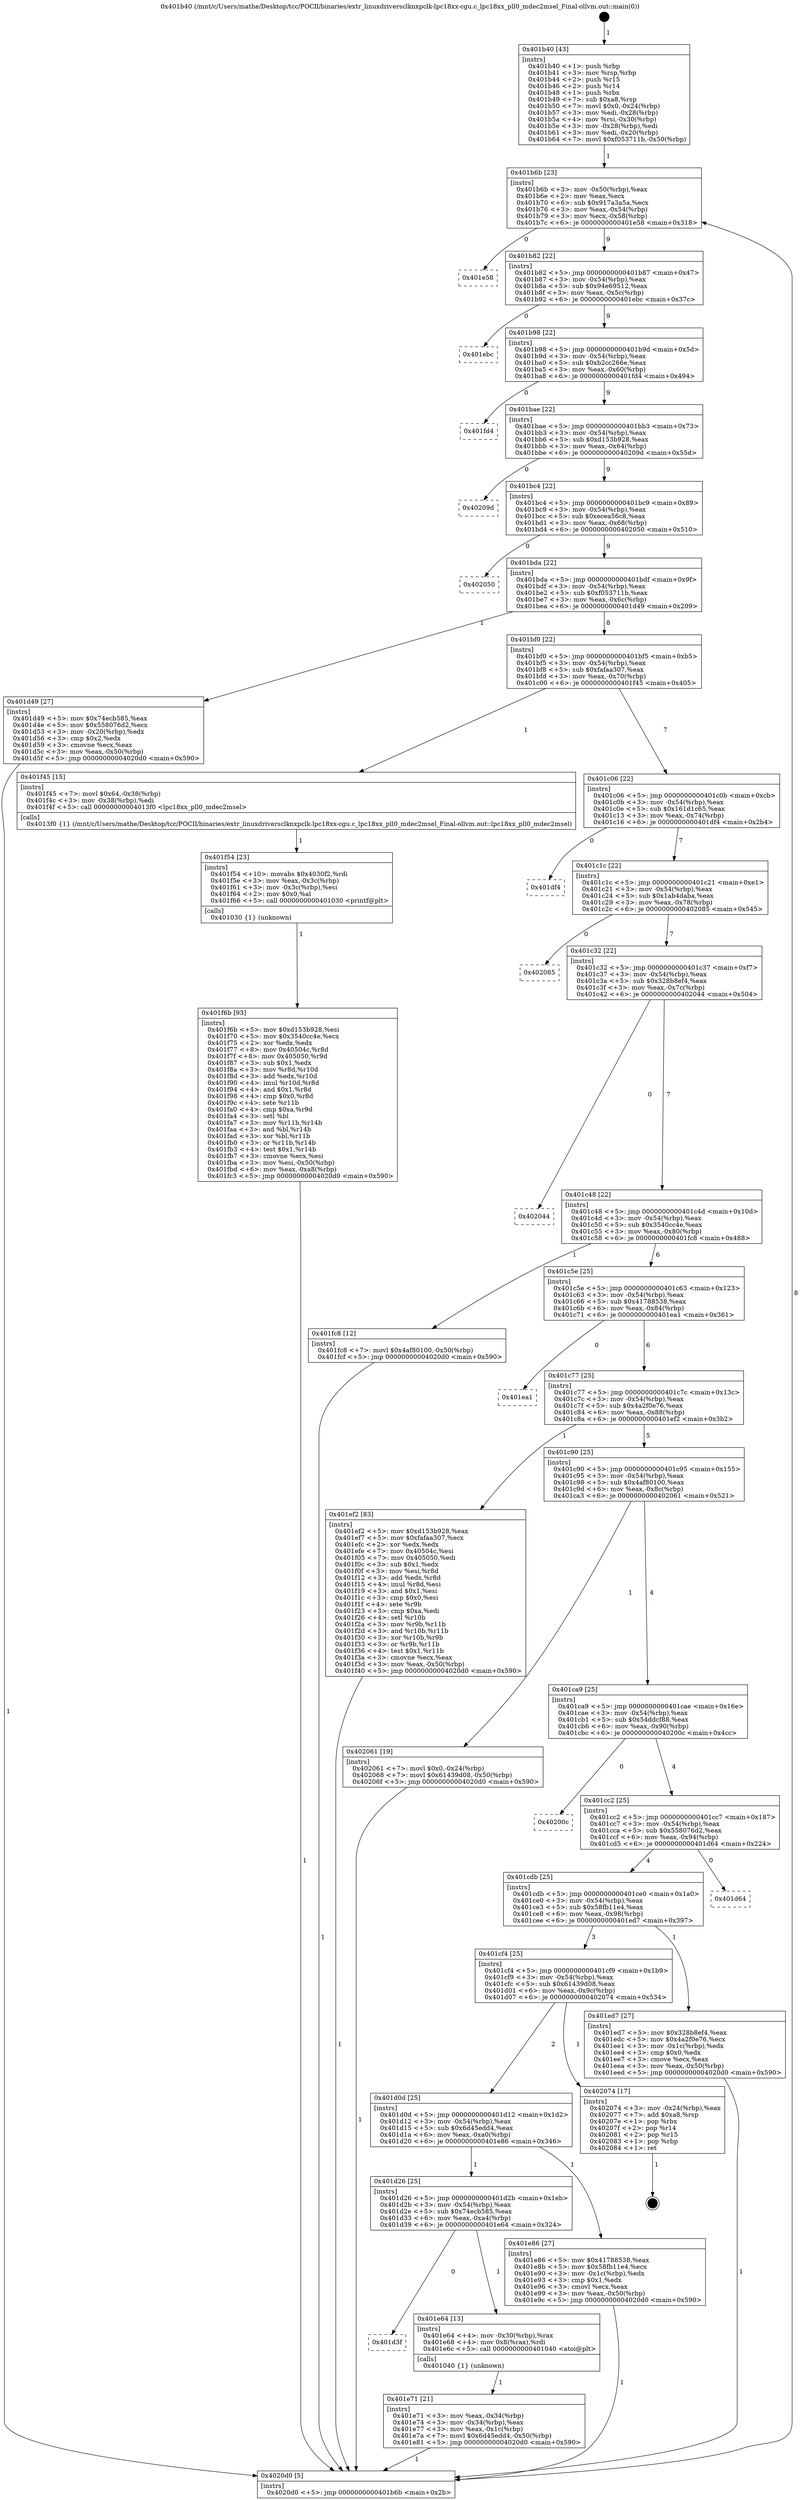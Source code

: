 digraph "0x401b40" {
  label = "0x401b40 (/mnt/c/Users/mathe/Desktop/tcc/POCII/binaries/extr_linuxdriversclknxpclk-lpc18xx-cgu.c_lpc18xx_pll0_mdec2msel_Final-ollvm.out::main(0))"
  labelloc = "t"
  node[shape=record]

  Entry [label="",width=0.3,height=0.3,shape=circle,fillcolor=black,style=filled]
  "0x401b6b" [label="{
     0x401b6b [23]\l
     | [instrs]\l
     &nbsp;&nbsp;0x401b6b \<+3\>: mov -0x50(%rbp),%eax\l
     &nbsp;&nbsp;0x401b6e \<+2\>: mov %eax,%ecx\l
     &nbsp;&nbsp;0x401b70 \<+6\>: sub $0x917a3a5a,%ecx\l
     &nbsp;&nbsp;0x401b76 \<+3\>: mov %eax,-0x54(%rbp)\l
     &nbsp;&nbsp;0x401b79 \<+3\>: mov %ecx,-0x58(%rbp)\l
     &nbsp;&nbsp;0x401b7c \<+6\>: je 0000000000401e58 \<main+0x318\>\l
  }"]
  "0x401e58" [label="{
     0x401e58\l
  }", style=dashed]
  "0x401b82" [label="{
     0x401b82 [22]\l
     | [instrs]\l
     &nbsp;&nbsp;0x401b82 \<+5\>: jmp 0000000000401b87 \<main+0x47\>\l
     &nbsp;&nbsp;0x401b87 \<+3\>: mov -0x54(%rbp),%eax\l
     &nbsp;&nbsp;0x401b8a \<+5\>: sub $0x94e69512,%eax\l
     &nbsp;&nbsp;0x401b8f \<+3\>: mov %eax,-0x5c(%rbp)\l
     &nbsp;&nbsp;0x401b92 \<+6\>: je 0000000000401ebc \<main+0x37c\>\l
  }"]
  Exit [label="",width=0.3,height=0.3,shape=circle,fillcolor=black,style=filled,peripheries=2]
  "0x401ebc" [label="{
     0x401ebc\l
  }", style=dashed]
  "0x401b98" [label="{
     0x401b98 [22]\l
     | [instrs]\l
     &nbsp;&nbsp;0x401b98 \<+5\>: jmp 0000000000401b9d \<main+0x5d\>\l
     &nbsp;&nbsp;0x401b9d \<+3\>: mov -0x54(%rbp),%eax\l
     &nbsp;&nbsp;0x401ba0 \<+5\>: sub $0xb2cc266e,%eax\l
     &nbsp;&nbsp;0x401ba5 \<+3\>: mov %eax,-0x60(%rbp)\l
     &nbsp;&nbsp;0x401ba8 \<+6\>: je 0000000000401fd4 \<main+0x494\>\l
  }"]
  "0x401f6b" [label="{
     0x401f6b [93]\l
     | [instrs]\l
     &nbsp;&nbsp;0x401f6b \<+5\>: mov $0xd153b928,%esi\l
     &nbsp;&nbsp;0x401f70 \<+5\>: mov $0x3540cc4e,%ecx\l
     &nbsp;&nbsp;0x401f75 \<+2\>: xor %edx,%edx\l
     &nbsp;&nbsp;0x401f77 \<+8\>: mov 0x40504c,%r8d\l
     &nbsp;&nbsp;0x401f7f \<+8\>: mov 0x405050,%r9d\l
     &nbsp;&nbsp;0x401f87 \<+3\>: sub $0x1,%edx\l
     &nbsp;&nbsp;0x401f8a \<+3\>: mov %r8d,%r10d\l
     &nbsp;&nbsp;0x401f8d \<+3\>: add %edx,%r10d\l
     &nbsp;&nbsp;0x401f90 \<+4\>: imul %r10d,%r8d\l
     &nbsp;&nbsp;0x401f94 \<+4\>: and $0x1,%r8d\l
     &nbsp;&nbsp;0x401f98 \<+4\>: cmp $0x0,%r8d\l
     &nbsp;&nbsp;0x401f9c \<+4\>: sete %r11b\l
     &nbsp;&nbsp;0x401fa0 \<+4\>: cmp $0xa,%r9d\l
     &nbsp;&nbsp;0x401fa4 \<+3\>: setl %bl\l
     &nbsp;&nbsp;0x401fa7 \<+3\>: mov %r11b,%r14b\l
     &nbsp;&nbsp;0x401faa \<+3\>: and %bl,%r14b\l
     &nbsp;&nbsp;0x401fad \<+3\>: xor %bl,%r11b\l
     &nbsp;&nbsp;0x401fb0 \<+3\>: or %r11b,%r14b\l
     &nbsp;&nbsp;0x401fb3 \<+4\>: test $0x1,%r14b\l
     &nbsp;&nbsp;0x401fb7 \<+3\>: cmovne %ecx,%esi\l
     &nbsp;&nbsp;0x401fba \<+3\>: mov %esi,-0x50(%rbp)\l
     &nbsp;&nbsp;0x401fbd \<+6\>: mov %eax,-0xa8(%rbp)\l
     &nbsp;&nbsp;0x401fc3 \<+5\>: jmp 00000000004020d0 \<main+0x590\>\l
  }"]
  "0x401fd4" [label="{
     0x401fd4\l
  }", style=dashed]
  "0x401bae" [label="{
     0x401bae [22]\l
     | [instrs]\l
     &nbsp;&nbsp;0x401bae \<+5\>: jmp 0000000000401bb3 \<main+0x73\>\l
     &nbsp;&nbsp;0x401bb3 \<+3\>: mov -0x54(%rbp),%eax\l
     &nbsp;&nbsp;0x401bb6 \<+5\>: sub $0xd153b928,%eax\l
     &nbsp;&nbsp;0x401bbb \<+3\>: mov %eax,-0x64(%rbp)\l
     &nbsp;&nbsp;0x401bbe \<+6\>: je 000000000040209d \<main+0x55d\>\l
  }"]
  "0x401f54" [label="{
     0x401f54 [23]\l
     | [instrs]\l
     &nbsp;&nbsp;0x401f54 \<+10\>: movabs $0x4030f2,%rdi\l
     &nbsp;&nbsp;0x401f5e \<+3\>: mov %eax,-0x3c(%rbp)\l
     &nbsp;&nbsp;0x401f61 \<+3\>: mov -0x3c(%rbp),%esi\l
     &nbsp;&nbsp;0x401f64 \<+2\>: mov $0x0,%al\l
     &nbsp;&nbsp;0x401f66 \<+5\>: call 0000000000401030 \<printf@plt\>\l
     | [calls]\l
     &nbsp;&nbsp;0x401030 \{1\} (unknown)\l
  }"]
  "0x40209d" [label="{
     0x40209d\l
  }", style=dashed]
  "0x401bc4" [label="{
     0x401bc4 [22]\l
     | [instrs]\l
     &nbsp;&nbsp;0x401bc4 \<+5\>: jmp 0000000000401bc9 \<main+0x89\>\l
     &nbsp;&nbsp;0x401bc9 \<+3\>: mov -0x54(%rbp),%eax\l
     &nbsp;&nbsp;0x401bcc \<+5\>: sub $0xecea56c8,%eax\l
     &nbsp;&nbsp;0x401bd1 \<+3\>: mov %eax,-0x68(%rbp)\l
     &nbsp;&nbsp;0x401bd4 \<+6\>: je 0000000000402050 \<main+0x510\>\l
  }"]
  "0x401e71" [label="{
     0x401e71 [21]\l
     | [instrs]\l
     &nbsp;&nbsp;0x401e71 \<+3\>: mov %eax,-0x34(%rbp)\l
     &nbsp;&nbsp;0x401e74 \<+3\>: mov -0x34(%rbp),%eax\l
     &nbsp;&nbsp;0x401e77 \<+3\>: mov %eax,-0x1c(%rbp)\l
     &nbsp;&nbsp;0x401e7a \<+7\>: movl $0x6d45edd4,-0x50(%rbp)\l
     &nbsp;&nbsp;0x401e81 \<+5\>: jmp 00000000004020d0 \<main+0x590\>\l
  }"]
  "0x402050" [label="{
     0x402050\l
  }", style=dashed]
  "0x401bda" [label="{
     0x401bda [22]\l
     | [instrs]\l
     &nbsp;&nbsp;0x401bda \<+5\>: jmp 0000000000401bdf \<main+0x9f\>\l
     &nbsp;&nbsp;0x401bdf \<+3\>: mov -0x54(%rbp),%eax\l
     &nbsp;&nbsp;0x401be2 \<+5\>: sub $0xf053711b,%eax\l
     &nbsp;&nbsp;0x401be7 \<+3\>: mov %eax,-0x6c(%rbp)\l
     &nbsp;&nbsp;0x401bea \<+6\>: je 0000000000401d49 \<main+0x209\>\l
  }"]
  "0x401d3f" [label="{
     0x401d3f\l
  }", style=dashed]
  "0x401d49" [label="{
     0x401d49 [27]\l
     | [instrs]\l
     &nbsp;&nbsp;0x401d49 \<+5\>: mov $0x74ecb585,%eax\l
     &nbsp;&nbsp;0x401d4e \<+5\>: mov $0x558076d2,%ecx\l
     &nbsp;&nbsp;0x401d53 \<+3\>: mov -0x20(%rbp),%edx\l
     &nbsp;&nbsp;0x401d56 \<+3\>: cmp $0x2,%edx\l
     &nbsp;&nbsp;0x401d59 \<+3\>: cmovne %ecx,%eax\l
     &nbsp;&nbsp;0x401d5c \<+3\>: mov %eax,-0x50(%rbp)\l
     &nbsp;&nbsp;0x401d5f \<+5\>: jmp 00000000004020d0 \<main+0x590\>\l
  }"]
  "0x401bf0" [label="{
     0x401bf0 [22]\l
     | [instrs]\l
     &nbsp;&nbsp;0x401bf0 \<+5\>: jmp 0000000000401bf5 \<main+0xb5\>\l
     &nbsp;&nbsp;0x401bf5 \<+3\>: mov -0x54(%rbp),%eax\l
     &nbsp;&nbsp;0x401bf8 \<+5\>: sub $0xfafaa307,%eax\l
     &nbsp;&nbsp;0x401bfd \<+3\>: mov %eax,-0x70(%rbp)\l
     &nbsp;&nbsp;0x401c00 \<+6\>: je 0000000000401f45 \<main+0x405\>\l
  }"]
  "0x4020d0" [label="{
     0x4020d0 [5]\l
     | [instrs]\l
     &nbsp;&nbsp;0x4020d0 \<+5\>: jmp 0000000000401b6b \<main+0x2b\>\l
  }"]
  "0x401b40" [label="{
     0x401b40 [43]\l
     | [instrs]\l
     &nbsp;&nbsp;0x401b40 \<+1\>: push %rbp\l
     &nbsp;&nbsp;0x401b41 \<+3\>: mov %rsp,%rbp\l
     &nbsp;&nbsp;0x401b44 \<+2\>: push %r15\l
     &nbsp;&nbsp;0x401b46 \<+2\>: push %r14\l
     &nbsp;&nbsp;0x401b48 \<+1\>: push %rbx\l
     &nbsp;&nbsp;0x401b49 \<+7\>: sub $0xa8,%rsp\l
     &nbsp;&nbsp;0x401b50 \<+7\>: movl $0x0,-0x24(%rbp)\l
     &nbsp;&nbsp;0x401b57 \<+3\>: mov %edi,-0x28(%rbp)\l
     &nbsp;&nbsp;0x401b5a \<+4\>: mov %rsi,-0x30(%rbp)\l
     &nbsp;&nbsp;0x401b5e \<+3\>: mov -0x28(%rbp),%edi\l
     &nbsp;&nbsp;0x401b61 \<+3\>: mov %edi,-0x20(%rbp)\l
     &nbsp;&nbsp;0x401b64 \<+7\>: movl $0xf053711b,-0x50(%rbp)\l
  }"]
  "0x401e64" [label="{
     0x401e64 [13]\l
     | [instrs]\l
     &nbsp;&nbsp;0x401e64 \<+4\>: mov -0x30(%rbp),%rax\l
     &nbsp;&nbsp;0x401e68 \<+4\>: mov 0x8(%rax),%rdi\l
     &nbsp;&nbsp;0x401e6c \<+5\>: call 0000000000401040 \<atoi@plt\>\l
     | [calls]\l
     &nbsp;&nbsp;0x401040 \{1\} (unknown)\l
  }"]
  "0x401f45" [label="{
     0x401f45 [15]\l
     | [instrs]\l
     &nbsp;&nbsp;0x401f45 \<+7\>: movl $0x64,-0x38(%rbp)\l
     &nbsp;&nbsp;0x401f4c \<+3\>: mov -0x38(%rbp),%edi\l
     &nbsp;&nbsp;0x401f4f \<+5\>: call 00000000004013f0 \<lpc18xx_pll0_mdec2msel\>\l
     | [calls]\l
     &nbsp;&nbsp;0x4013f0 \{1\} (/mnt/c/Users/mathe/Desktop/tcc/POCII/binaries/extr_linuxdriversclknxpclk-lpc18xx-cgu.c_lpc18xx_pll0_mdec2msel_Final-ollvm.out::lpc18xx_pll0_mdec2msel)\l
  }"]
  "0x401c06" [label="{
     0x401c06 [22]\l
     | [instrs]\l
     &nbsp;&nbsp;0x401c06 \<+5\>: jmp 0000000000401c0b \<main+0xcb\>\l
     &nbsp;&nbsp;0x401c0b \<+3\>: mov -0x54(%rbp),%eax\l
     &nbsp;&nbsp;0x401c0e \<+5\>: sub $0x161d1c65,%eax\l
     &nbsp;&nbsp;0x401c13 \<+3\>: mov %eax,-0x74(%rbp)\l
     &nbsp;&nbsp;0x401c16 \<+6\>: je 0000000000401df4 \<main+0x2b4\>\l
  }"]
  "0x401d26" [label="{
     0x401d26 [25]\l
     | [instrs]\l
     &nbsp;&nbsp;0x401d26 \<+5\>: jmp 0000000000401d2b \<main+0x1eb\>\l
     &nbsp;&nbsp;0x401d2b \<+3\>: mov -0x54(%rbp),%eax\l
     &nbsp;&nbsp;0x401d2e \<+5\>: sub $0x74ecb585,%eax\l
     &nbsp;&nbsp;0x401d33 \<+6\>: mov %eax,-0xa4(%rbp)\l
     &nbsp;&nbsp;0x401d39 \<+6\>: je 0000000000401e64 \<main+0x324\>\l
  }"]
  "0x401df4" [label="{
     0x401df4\l
  }", style=dashed]
  "0x401c1c" [label="{
     0x401c1c [22]\l
     | [instrs]\l
     &nbsp;&nbsp;0x401c1c \<+5\>: jmp 0000000000401c21 \<main+0xe1\>\l
     &nbsp;&nbsp;0x401c21 \<+3\>: mov -0x54(%rbp),%eax\l
     &nbsp;&nbsp;0x401c24 \<+5\>: sub $0x1ab4daba,%eax\l
     &nbsp;&nbsp;0x401c29 \<+3\>: mov %eax,-0x78(%rbp)\l
     &nbsp;&nbsp;0x401c2c \<+6\>: je 0000000000402085 \<main+0x545\>\l
  }"]
  "0x401e86" [label="{
     0x401e86 [27]\l
     | [instrs]\l
     &nbsp;&nbsp;0x401e86 \<+5\>: mov $0x41788538,%eax\l
     &nbsp;&nbsp;0x401e8b \<+5\>: mov $0x58fb11e4,%ecx\l
     &nbsp;&nbsp;0x401e90 \<+3\>: mov -0x1c(%rbp),%edx\l
     &nbsp;&nbsp;0x401e93 \<+3\>: cmp $0x1,%edx\l
     &nbsp;&nbsp;0x401e96 \<+3\>: cmovl %ecx,%eax\l
     &nbsp;&nbsp;0x401e99 \<+3\>: mov %eax,-0x50(%rbp)\l
     &nbsp;&nbsp;0x401e9c \<+5\>: jmp 00000000004020d0 \<main+0x590\>\l
  }"]
  "0x402085" [label="{
     0x402085\l
  }", style=dashed]
  "0x401c32" [label="{
     0x401c32 [22]\l
     | [instrs]\l
     &nbsp;&nbsp;0x401c32 \<+5\>: jmp 0000000000401c37 \<main+0xf7\>\l
     &nbsp;&nbsp;0x401c37 \<+3\>: mov -0x54(%rbp),%eax\l
     &nbsp;&nbsp;0x401c3a \<+5\>: sub $0x328b8ef4,%eax\l
     &nbsp;&nbsp;0x401c3f \<+3\>: mov %eax,-0x7c(%rbp)\l
     &nbsp;&nbsp;0x401c42 \<+6\>: je 0000000000402044 \<main+0x504\>\l
  }"]
  "0x401d0d" [label="{
     0x401d0d [25]\l
     | [instrs]\l
     &nbsp;&nbsp;0x401d0d \<+5\>: jmp 0000000000401d12 \<main+0x1d2\>\l
     &nbsp;&nbsp;0x401d12 \<+3\>: mov -0x54(%rbp),%eax\l
     &nbsp;&nbsp;0x401d15 \<+5\>: sub $0x6d45edd4,%eax\l
     &nbsp;&nbsp;0x401d1a \<+6\>: mov %eax,-0xa0(%rbp)\l
     &nbsp;&nbsp;0x401d20 \<+6\>: je 0000000000401e86 \<main+0x346\>\l
  }"]
  "0x402044" [label="{
     0x402044\l
  }", style=dashed]
  "0x401c48" [label="{
     0x401c48 [22]\l
     | [instrs]\l
     &nbsp;&nbsp;0x401c48 \<+5\>: jmp 0000000000401c4d \<main+0x10d\>\l
     &nbsp;&nbsp;0x401c4d \<+3\>: mov -0x54(%rbp),%eax\l
     &nbsp;&nbsp;0x401c50 \<+5\>: sub $0x3540cc4e,%eax\l
     &nbsp;&nbsp;0x401c55 \<+3\>: mov %eax,-0x80(%rbp)\l
     &nbsp;&nbsp;0x401c58 \<+6\>: je 0000000000401fc8 \<main+0x488\>\l
  }"]
  "0x402074" [label="{
     0x402074 [17]\l
     | [instrs]\l
     &nbsp;&nbsp;0x402074 \<+3\>: mov -0x24(%rbp),%eax\l
     &nbsp;&nbsp;0x402077 \<+7\>: add $0xa8,%rsp\l
     &nbsp;&nbsp;0x40207e \<+1\>: pop %rbx\l
     &nbsp;&nbsp;0x40207f \<+2\>: pop %r14\l
     &nbsp;&nbsp;0x402081 \<+2\>: pop %r15\l
     &nbsp;&nbsp;0x402083 \<+1\>: pop %rbp\l
     &nbsp;&nbsp;0x402084 \<+1\>: ret\l
  }"]
  "0x401fc8" [label="{
     0x401fc8 [12]\l
     | [instrs]\l
     &nbsp;&nbsp;0x401fc8 \<+7\>: movl $0x4af80100,-0x50(%rbp)\l
     &nbsp;&nbsp;0x401fcf \<+5\>: jmp 00000000004020d0 \<main+0x590\>\l
  }"]
  "0x401c5e" [label="{
     0x401c5e [25]\l
     | [instrs]\l
     &nbsp;&nbsp;0x401c5e \<+5\>: jmp 0000000000401c63 \<main+0x123\>\l
     &nbsp;&nbsp;0x401c63 \<+3\>: mov -0x54(%rbp),%eax\l
     &nbsp;&nbsp;0x401c66 \<+5\>: sub $0x41788538,%eax\l
     &nbsp;&nbsp;0x401c6b \<+6\>: mov %eax,-0x84(%rbp)\l
     &nbsp;&nbsp;0x401c71 \<+6\>: je 0000000000401ea1 \<main+0x361\>\l
  }"]
  "0x401cf4" [label="{
     0x401cf4 [25]\l
     | [instrs]\l
     &nbsp;&nbsp;0x401cf4 \<+5\>: jmp 0000000000401cf9 \<main+0x1b9\>\l
     &nbsp;&nbsp;0x401cf9 \<+3\>: mov -0x54(%rbp),%eax\l
     &nbsp;&nbsp;0x401cfc \<+5\>: sub $0x61439d08,%eax\l
     &nbsp;&nbsp;0x401d01 \<+6\>: mov %eax,-0x9c(%rbp)\l
     &nbsp;&nbsp;0x401d07 \<+6\>: je 0000000000402074 \<main+0x534\>\l
  }"]
  "0x401ea1" [label="{
     0x401ea1\l
  }", style=dashed]
  "0x401c77" [label="{
     0x401c77 [25]\l
     | [instrs]\l
     &nbsp;&nbsp;0x401c77 \<+5\>: jmp 0000000000401c7c \<main+0x13c\>\l
     &nbsp;&nbsp;0x401c7c \<+3\>: mov -0x54(%rbp),%eax\l
     &nbsp;&nbsp;0x401c7f \<+5\>: sub $0x4a2f0e76,%eax\l
     &nbsp;&nbsp;0x401c84 \<+6\>: mov %eax,-0x88(%rbp)\l
     &nbsp;&nbsp;0x401c8a \<+6\>: je 0000000000401ef2 \<main+0x3b2\>\l
  }"]
  "0x401ed7" [label="{
     0x401ed7 [27]\l
     | [instrs]\l
     &nbsp;&nbsp;0x401ed7 \<+5\>: mov $0x328b8ef4,%eax\l
     &nbsp;&nbsp;0x401edc \<+5\>: mov $0x4a2f0e76,%ecx\l
     &nbsp;&nbsp;0x401ee1 \<+3\>: mov -0x1c(%rbp),%edx\l
     &nbsp;&nbsp;0x401ee4 \<+3\>: cmp $0x0,%edx\l
     &nbsp;&nbsp;0x401ee7 \<+3\>: cmove %ecx,%eax\l
     &nbsp;&nbsp;0x401eea \<+3\>: mov %eax,-0x50(%rbp)\l
     &nbsp;&nbsp;0x401eed \<+5\>: jmp 00000000004020d0 \<main+0x590\>\l
  }"]
  "0x401ef2" [label="{
     0x401ef2 [83]\l
     | [instrs]\l
     &nbsp;&nbsp;0x401ef2 \<+5\>: mov $0xd153b928,%eax\l
     &nbsp;&nbsp;0x401ef7 \<+5\>: mov $0xfafaa307,%ecx\l
     &nbsp;&nbsp;0x401efc \<+2\>: xor %edx,%edx\l
     &nbsp;&nbsp;0x401efe \<+7\>: mov 0x40504c,%esi\l
     &nbsp;&nbsp;0x401f05 \<+7\>: mov 0x405050,%edi\l
     &nbsp;&nbsp;0x401f0c \<+3\>: sub $0x1,%edx\l
     &nbsp;&nbsp;0x401f0f \<+3\>: mov %esi,%r8d\l
     &nbsp;&nbsp;0x401f12 \<+3\>: add %edx,%r8d\l
     &nbsp;&nbsp;0x401f15 \<+4\>: imul %r8d,%esi\l
     &nbsp;&nbsp;0x401f19 \<+3\>: and $0x1,%esi\l
     &nbsp;&nbsp;0x401f1c \<+3\>: cmp $0x0,%esi\l
     &nbsp;&nbsp;0x401f1f \<+4\>: sete %r9b\l
     &nbsp;&nbsp;0x401f23 \<+3\>: cmp $0xa,%edi\l
     &nbsp;&nbsp;0x401f26 \<+4\>: setl %r10b\l
     &nbsp;&nbsp;0x401f2a \<+3\>: mov %r9b,%r11b\l
     &nbsp;&nbsp;0x401f2d \<+3\>: and %r10b,%r11b\l
     &nbsp;&nbsp;0x401f30 \<+3\>: xor %r10b,%r9b\l
     &nbsp;&nbsp;0x401f33 \<+3\>: or %r9b,%r11b\l
     &nbsp;&nbsp;0x401f36 \<+4\>: test $0x1,%r11b\l
     &nbsp;&nbsp;0x401f3a \<+3\>: cmovne %ecx,%eax\l
     &nbsp;&nbsp;0x401f3d \<+3\>: mov %eax,-0x50(%rbp)\l
     &nbsp;&nbsp;0x401f40 \<+5\>: jmp 00000000004020d0 \<main+0x590\>\l
  }"]
  "0x401c90" [label="{
     0x401c90 [25]\l
     | [instrs]\l
     &nbsp;&nbsp;0x401c90 \<+5\>: jmp 0000000000401c95 \<main+0x155\>\l
     &nbsp;&nbsp;0x401c95 \<+3\>: mov -0x54(%rbp),%eax\l
     &nbsp;&nbsp;0x401c98 \<+5\>: sub $0x4af80100,%eax\l
     &nbsp;&nbsp;0x401c9d \<+6\>: mov %eax,-0x8c(%rbp)\l
     &nbsp;&nbsp;0x401ca3 \<+6\>: je 0000000000402061 \<main+0x521\>\l
  }"]
  "0x401cdb" [label="{
     0x401cdb [25]\l
     | [instrs]\l
     &nbsp;&nbsp;0x401cdb \<+5\>: jmp 0000000000401ce0 \<main+0x1a0\>\l
     &nbsp;&nbsp;0x401ce0 \<+3\>: mov -0x54(%rbp),%eax\l
     &nbsp;&nbsp;0x401ce3 \<+5\>: sub $0x58fb11e4,%eax\l
     &nbsp;&nbsp;0x401ce8 \<+6\>: mov %eax,-0x98(%rbp)\l
     &nbsp;&nbsp;0x401cee \<+6\>: je 0000000000401ed7 \<main+0x397\>\l
  }"]
  "0x402061" [label="{
     0x402061 [19]\l
     | [instrs]\l
     &nbsp;&nbsp;0x402061 \<+7\>: movl $0x0,-0x24(%rbp)\l
     &nbsp;&nbsp;0x402068 \<+7\>: movl $0x61439d08,-0x50(%rbp)\l
     &nbsp;&nbsp;0x40206f \<+5\>: jmp 00000000004020d0 \<main+0x590\>\l
  }"]
  "0x401ca9" [label="{
     0x401ca9 [25]\l
     | [instrs]\l
     &nbsp;&nbsp;0x401ca9 \<+5\>: jmp 0000000000401cae \<main+0x16e\>\l
     &nbsp;&nbsp;0x401cae \<+3\>: mov -0x54(%rbp),%eax\l
     &nbsp;&nbsp;0x401cb1 \<+5\>: sub $0x54ddcf88,%eax\l
     &nbsp;&nbsp;0x401cb6 \<+6\>: mov %eax,-0x90(%rbp)\l
     &nbsp;&nbsp;0x401cbc \<+6\>: je 000000000040200c \<main+0x4cc\>\l
  }"]
  "0x401d64" [label="{
     0x401d64\l
  }", style=dashed]
  "0x40200c" [label="{
     0x40200c\l
  }", style=dashed]
  "0x401cc2" [label="{
     0x401cc2 [25]\l
     | [instrs]\l
     &nbsp;&nbsp;0x401cc2 \<+5\>: jmp 0000000000401cc7 \<main+0x187\>\l
     &nbsp;&nbsp;0x401cc7 \<+3\>: mov -0x54(%rbp),%eax\l
     &nbsp;&nbsp;0x401cca \<+5\>: sub $0x558076d2,%eax\l
     &nbsp;&nbsp;0x401ccf \<+6\>: mov %eax,-0x94(%rbp)\l
     &nbsp;&nbsp;0x401cd5 \<+6\>: je 0000000000401d64 \<main+0x224\>\l
  }"]
  Entry -> "0x401b40" [label=" 1"]
  "0x401b6b" -> "0x401e58" [label=" 0"]
  "0x401b6b" -> "0x401b82" [label=" 9"]
  "0x402074" -> Exit [label=" 1"]
  "0x401b82" -> "0x401ebc" [label=" 0"]
  "0x401b82" -> "0x401b98" [label=" 9"]
  "0x402061" -> "0x4020d0" [label=" 1"]
  "0x401b98" -> "0x401fd4" [label=" 0"]
  "0x401b98" -> "0x401bae" [label=" 9"]
  "0x401fc8" -> "0x4020d0" [label=" 1"]
  "0x401bae" -> "0x40209d" [label=" 0"]
  "0x401bae" -> "0x401bc4" [label=" 9"]
  "0x401f6b" -> "0x4020d0" [label=" 1"]
  "0x401bc4" -> "0x402050" [label=" 0"]
  "0x401bc4" -> "0x401bda" [label=" 9"]
  "0x401f54" -> "0x401f6b" [label=" 1"]
  "0x401bda" -> "0x401d49" [label=" 1"]
  "0x401bda" -> "0x401bf0" [label=" 8"]
  "0x401d49" -> "0x4020d0" [label=" 1"]
  "0x401b40" -> "0x401b6b" [label=" 1"]
  "0x4020d0" -> "0x401b6b" [label=" 8"]
  "0x401f45" -> "0x401f54" [label=" 1"]
  "0x401bf0" -> "0x401f45" [label=" 1"]
  "0x401bf0" -> "0x401c06" [label=" 7"]
  "0x401ef2" -> "0x4020d0" [label=" 1"]
  "0x401c06" -> "0x401df4" [label=" 0"]
  "0x401c06" -> "0x401c1c" [label=" 7"]
  "0x401e86" -> "0x4020d0" [label=" 1"]
  "0x401c1c" -> "0x402085" [label=" 0"]
  "0x401c1c" -> "0x401c32" [label=" 7"]
  "0x401e71" -> "0x4020d0" [label=" 1"]
  "0x401c32" -> "0x402044" [label=" 0"]
  "0x401c32" -> "0x401c48" [label=" 7"]
  "0x401d26" -> "0x401d3f" [label=" 0"]
  "0x401c48" -> "0x401fc8" [label=" 1"]
  "0x401c48" -> "0x401c5e" [label=" 6"]
  "0x401d26" -> "0x401e64" [label=" 1"]
  "0x401c5e" -> "0x401ea1" [label=" 0"]
  "0x401c5e" -> "0x401c77" [label=" 6"]
  "0x401d0d" -> "0x401d26" [label=" 1"]
  "0x401c77" -> "0x401ef2" [label=" 1"]
  "0x401c77" -> "0x401c90" [label=" 5"]
  "0x401d0d" -> "0x401e86" [label=" 1"]
  "0x401c90" -> "0x402061" [label=" 1"]
  "0x401c90" -> "0x401ca9" [label=" 4"]
  "0x401cf4" -> "0x401d0d" [label=" 2"]
  "0x401ca9" -> "0x40200c" [label=" 0"]
  "0x401ca9" -> "0x401cc2" [label=" 4"]
  "0x401cf4" -> "0x402074" [label=" 1"]
  "0x401cc2" -> "0x401d64" [label=" 0"]
  "0x401cc2" -> "0x401cdb" [label=" 4"]
  "0x401e64" -> "0x401e71" [label=" 1"]
  "0x401cdb" -> "0x401ed7" [label=" 1"]
  "0x401cdb" -> "0x401cf4" [label=" 3"]
  "0x401ed7" -> "0x4020d0" [label=" 1"]
}

